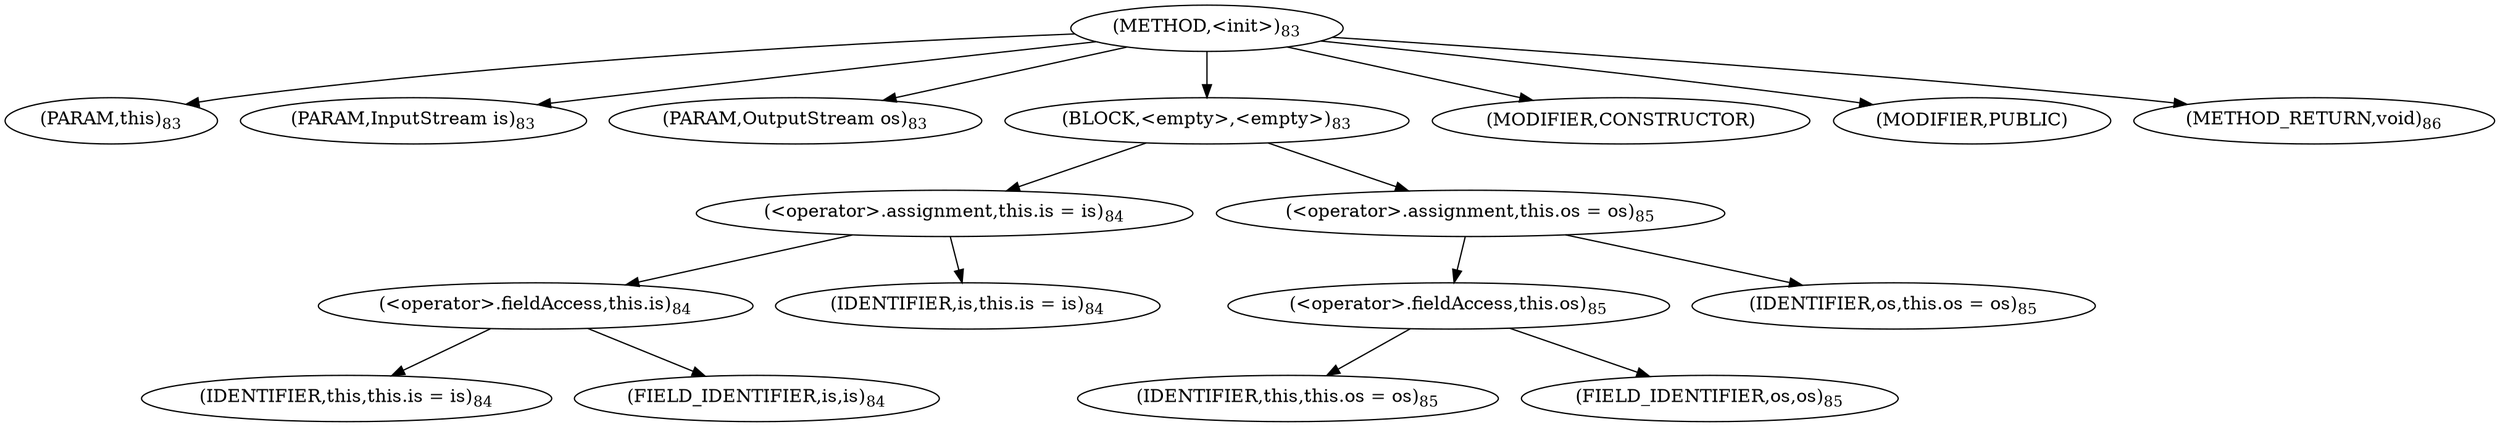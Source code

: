 digraph "&lt;init&gt;" {  
"30" [label = <(METHOD,&lt;init&gt;)<SUB>83</SUB>> ]
"4" [label = <(PARAM,this)<SUB>83</SUB>> ]
"31" [label = <(PARAM,InputStream is)<SUB>83</SUB>> ]
"32" [label = <(PARAM,OutputStream os)<SUB>83</SUB>> ]
"33" [label = <(BLOCK,&lt;empty&gt;,&lt;empty&gt;)<SUB>83</SUB>> ]
"34" [label = <(&lt;operator&gt;.assignment,this.is = is)<SUB>84</SUB>> ]
"35" [label = <(&lt;operator&gt;.fieldAccess,this.is)<SUB>84</SUB>> ]
"3" [label = <(IDENTIFIER,this,this.is = is)<SUB>84</SUB>> ]
"36" [label = <(FIELD_IDENTIFIER,is,is)<SUB>84</SUB>> ]
"37" [label = <(IDENTIFIER,is,this.is = is)<SUB>84</SUB>> ]
"38" [label = <(&lt;operator&gt;.assignment,this.os = os)<SUB>85</SUB>> ]
"39" [label = <(&lt;operator&gt;.fieldAccess,this.os)<SUB>85</SUB>> ]
"5" [label = <(IDENTIFIER,this,this.os = os)<SUB>85</SUB>> ]
"40" [label = <(FIELD_IDENTIFIER,os,os)<SUB>85</SUB>> ]
"41" [label = <(IDENTIFIER,os,this.os = os)<SUB>85</SUB>> ]
"42" [label = <(MODIFIER,CONSTRUCTOR)> ]
"43" [label = <(MODIFIER,PUBLIC)> ]
"44" [label = <(METHOD_RETURN,void)<SUB>86</SUB>> ]
  "30" -> "4" 
  "30" -> "31" 
  "30" -> "32" 
  "30" -> "33" 
  "30" -> "42" 
  "30" -> "43" 
  "30" -> "44" 
  "33" -> "34" 
  "33" -> "38" 
  "34" -> "35" 
  "34" -> "37" 
  "35" -> "3" 
  "35" -> "36" 
  "38" -> "39" 
  "38" -> "41" 
  "39" -> "5" 
  "39" -> "40" 
}
